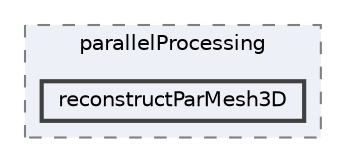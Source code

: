 digraph "libfvMeshTopoChangers/applications/utilities/parallelProcessing/reconstructParMesh3D"
{
 // LATEX_PDF_SIZE
  bgcolor="transparent";
  edge [fontname=Helvetica,fontsize=10,labelfontname=Helvetica,labelfontsize=10];
  node [fontname=Helvetica,fontsize=10,shape=box,height=0.2,width=0.4];
  compound=true
  subgraph clusterdir_7deed2a87f9f462573ad9fd1d4122b39 {
    graph [ bgcolor="#edf0f7", pencolor="grey50", label="parallelProcessing", fontname=Helvetica,fontsize=10 style="filled,dashed", URL="dir_7deed2a87f9f462573ad9fd1d4122b39.html",tooltip=""]
  dir_73dc4574cfa3e9674d80e0cf115f0de0 [label="reconstructParMesh3D", fillcolor="#edf0f7", color="grey25", style="filled,bold", URL="dir_73dc4574cfa3e9674d80e0cf115f0de0.html",tooltip=""];
  }
}
